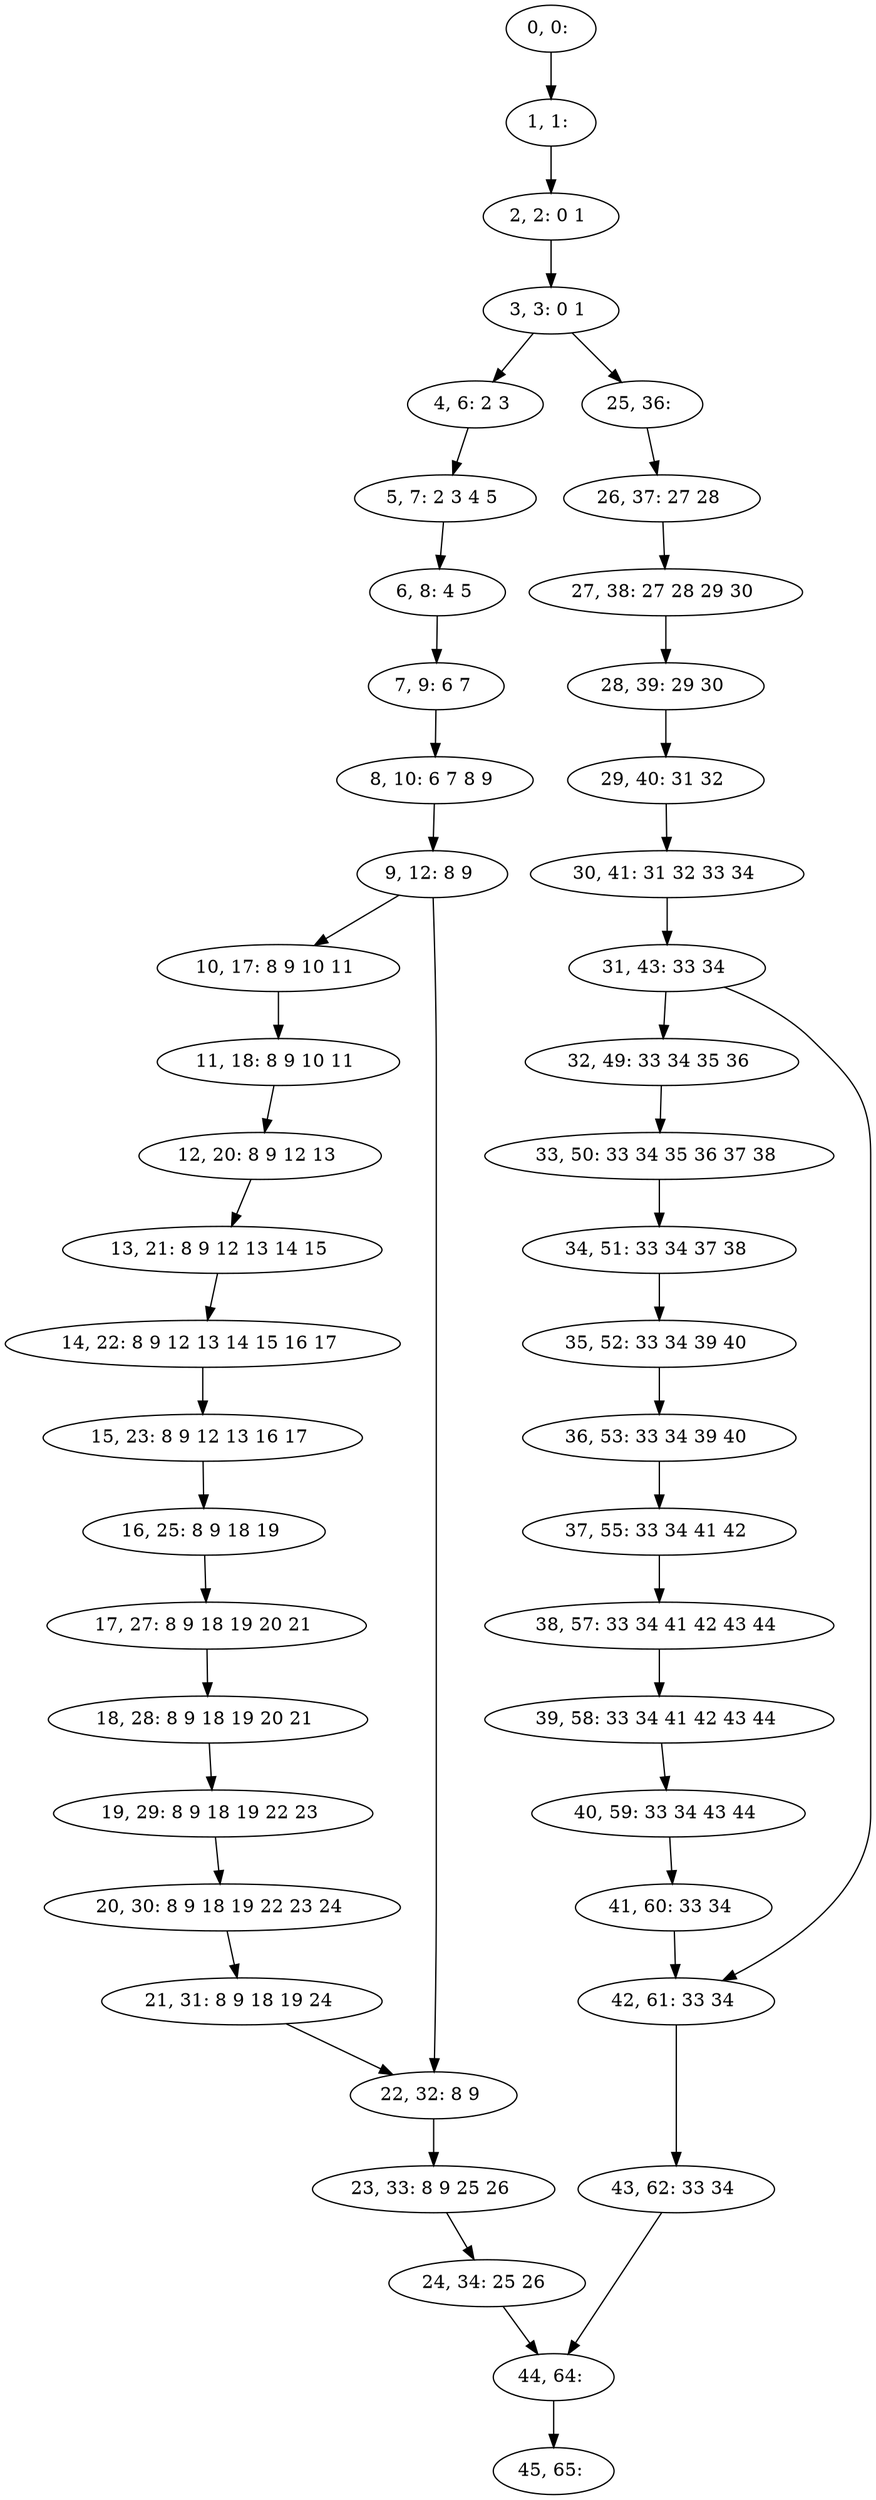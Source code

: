 digraph G {
0[label="0, 0: "];
1[label="1, 1: "];
2[label="2, 2: 0 1 "];
3[label="3, 3: 0 1 "];
4[label="4, 6: 2 3 "];
5[label="5, 7: 2 3 4 5 "];
6[label="6, 8: 4 5 "];
7[label="7, 9: 6 7 "];
8[label="8, 10: 6 7 8 9 "];
9[label="9, 12: 8 9 "];
10[label="10, 17: 8 9 10 11 "];
11[label="11, 18: 8 9 10 11 "];
12[label="12, 20: 8 9 12 13 "];
13[label="13, 21: 8 9 12 13 14 15 "];
14[label="14, 22: 8 9 12 13 14 15 16 17 "];
15[label="15, 23: 8 9 12 13 16 17 "];
16[label="16, 25: 8 9 18 19 "];
17[label="17, 27: 8 9 18 19 20 21 "];
18[label="18, 28: 8 9 18 19 20 21 "];
19[label="19, 29: 8 9 18 19 22 23 "];
20[label="20, 30: 8 9 18 19 22 23 24 "];
21[label="21, 31: 8 9 18 19 24 "];
22[label="22, 32: 8 9 "];
23[label="23, 33: 8 9 25 26 "];
24[label="24, 34: 25 26 "];
25[label="25, 36: "];
26[label="26, 37: 27 28 "];
27[label="27, 38: 27 28 29 30 "];
28[label="28, 39: 29 30 "];
29[label="29, 40: 31 32 "];
30[label="30, 41: 31 32 33 34 "];
31[label="31, 43: 33 34 "];
32[label="32, 49: 33 34 35 36 "];
33[label="33, 50: 33 34 35 36 37 38 "];
34[label="34, 51: 33 34 37 38 "];
35[label="35, 52: 33 34 39 40 "];
36[label="36, 53: 33 34 39 40 "];
37[label="37, 55: 33 34 41 42 "];
38[label="38, 57: 33 34 41 42 43 44 "];
39[label="39, 58: 33 34 41 42 43 44 "];
40[label="40, 59: 33 34 43 44 "];
41[label="41, 60: 33 34 "];
42[label="42, 61: 33 34 "];
43[label="43, 62: 33 34 "];
44[label="44, 64: "];
45[label="45, 65: "];
0->1 ;
1->2 ;
2->3 ;
3->4 ;
3->25 ;
4->5 ;
5->6 ;
6->7 ;
7->8 ;
8->9 ;
9->10 ;
9->22 ;
10->11 ;
11->12 ;
12->13 ;
13->14 ;
14->15 ;
15->16 ;
16->17 ;
17->18 ;
18->19 ;
19->20 ;
20->21 ;
21->22 ;
22->23 ;
23->24 ;
24->44 ;
25->26 ;
26->27 ;
27->28 ;
28->29 ;
29->30 ;
30->31 ;
31->32 ;
31->42 ;
32->33 ;
33->34 ;
34->35 ;
35->36 ;
36->37 ;
37->38 ;
38->39 ;
39->40 ;
40->41 ;
41->42 ;
42->43 ;
43->44 ;
44->45 ;
}

